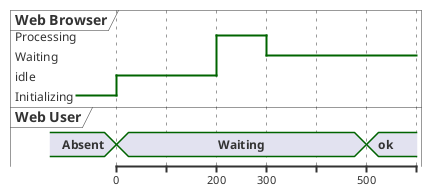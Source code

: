 {
  "sha1": "atgvn4qgldvv13ttpxkp0aihqgkchk",
  "insertion": {
    "when": "2024-05-30T20:48:21.958Z",
    "user": "plantuml@gmail.com"
  }
}
@startuml
robust "Web Browser" as WB
concise "Web User" as WU

'WB has Initializing, idle, Waiting, Processing
WB has Processing
WB has Waiting
WB has idle
WB has Initializing

WB is Initializing
WU is Absent

@WB
0 is idle
+200 is Processing
+100 is Waiting

@WU
0 is Waiting
+500 is ok
@endumll

